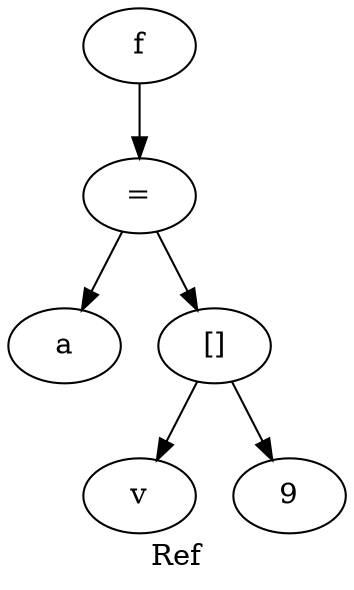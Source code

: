 digraph {
label="Ref";
x55e002505e50 -> x55e002505d70
x55e002505d70 -> x55e002505960
x55e002505d70 -> x55e002505c90
x55e002505c90 -> x55e002505c20
x55e002505c90 -> x55e002505b40
x55e002505e50 [label="f"];
x55e002505d70 [label="="];
x55e002505960 [label="a"];
x55e002505c90 [label="[]"];
x55e002505c20 [label="v"];
x55e002505b40 [label="9"];
}
